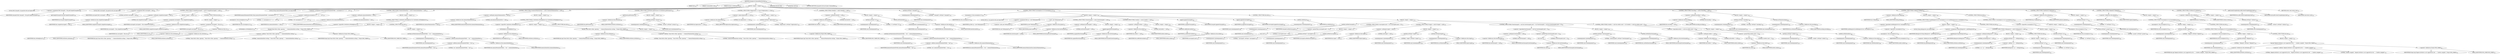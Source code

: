 digraph "setupJavacCommandlineSwitches" {  
"358" [label = <(METHOD,setupJavacCommandlineSwitches)<SUB>204</SUB>> ]
"12" [label = <(PARAM,this)<SUB>204</SUB>> ]
"359" [label = <(PARAM,Commandline cmd)<SUB>204</SUB>> ]
"360" [label = <(PARAM,boolean useDebugLevel)<SUB>205</SUB>> ]
"361" [label = <(BLOCK,&lt;empty&gt;,&lt;empty&gt;)<SUB>205</SUB>> ]
"362" [label = <(LOCAL,Path classpath: org.apache.tools.ant.types.Path)> ]
"363" [label = <(&lt;operator&gt;.assignment,Path classpath = this.getCompileClasspath())<SUB>206</SUB>> ]
"364" [label = <(IDENTIFIER,classpath,Path classpath = this.getCompileClasspath())<SUB>206</SUB>> ]
"365" [label = <(getCompileClasspath,this.getCompileClasspath())<SUB>206</SUB>> ]
"11" [label = <(IDENTIFIER,this,this.getCompileClasspath())<SUB>206</SUB>> ]
"366" [label = <(LOCAL,Path sourcepath: org.apache.tools.ant.types.Path)> ]
"367" [label = <(&lt;operator&gt;.assignment,Path sourcepath = null)<SUB>209</SUB>> ]
"368" [label = <(IDENTIFIER,sourcepath,Path sourcepath = null)<SUB>209</SUB>> ]
"369" [label = <(LITERAL,null,Path sourcepath = null)<SUB>209</SUB>> ]
"370" [label = <(CONTROL_STRUCTURE,if (compileSourcepath != null),if (compileSourcepath != null))<SUB>210</SUB>> ]
"371" [label = <(&lt;operator&gt;.notEquals,compileSourcepath != null)<SUB>210</SUB>> ]
"372" [label = <(&lt;operator&gt;.fieldAccess,this.compileSourcepath)<SUB>210</SUB>> ]
"373" [label = <(IDENTIFIER,this,compileSourcepath != null)<SUB>210</SUB>> ]
"374" [label = <(FIELD_IDENTIFIER,compileSourcepath,compileSourcepath)<SUB>210</SUB>> ]
"375" [label = <(LITERAL,null,compileSourcepath != null)<SUB>210</SUB>> ]
"376" [label = <(BLOCK,&lt;empty&gt;,&lt;empty&gt;)<SUB>210</SUB>> ]
"377" [label = <(&lt;operator&gt;.assignment,sourcepath = this.compileSourcepath)<SUB>211</SUB>> ]
"378" [label = <(IDENTIFIER,sourcepath,sourcepath = this.compileSourcepath)<SUB>211</SUB>> ]
"379" [label = <(&lt;operator&gt;.fieldAccess,this.compileSourcepath)<SUB>211</SUB>> ]
"380" [label = <(IDENTIFIER,this,sourcepath = this.compileSourcepath)<SUB>211</SUB>> ]
"381" [label = <(FIELD_IDENTIFIER,compileSourcepath,compileSourcepath)<SUB>211</SUB>> ]
"382" [label = <(CONTROL_STRUCTURE,else,else)<SUB>212</SUB>> ]
"383" [label = <(BLOCK,&lt;empty&gt;,&lt;empty&gt;)<SUB>212</SUB>> ]
"384" [label = <(&lt;operator&gt;.assignment,sourcepath = this.src)<SUB>213</SUB>> ]
"385" [label = <(IDENTIFIER,sourcepath,sourcepath = this.src)<SUB>213</SUB>> ]
"386" [label = <(&lt;operator&gt;.fieldAccess,this.src)<SUB>213</SUB>> ]
"387" [label = <(IDENTIFIER,this,sourcepath = this.src)<SUB>213</SUB>> ]
"388" [label = <(FIELD_IDENTIFIER,src,src)<SUB>213</SUB>> ]
"389" [label = <(LOCAL,String memoryParameterPrefix: java.lang.String)> ]
"390" [label = <(&lt;operator&gt;.assignment,String memoryParameterPrefix = assumeJava11() ? &quot;-J-&quot; : &quot;-J-X&quot;)<SUB>216</SUB>> ]
"391" [label = <(IDENTIFIER,memoryParameterPrefix,String memoryParameterPrefix = assumeJava11() ? &quot;-J-&quot; : &quot;-J-X&quot;)<SUB>216</SUB>> ]
"392" [label = <(&lt;operator&gt;.conditional,assumeJava11() ? &quot;-J-&quot; : &quot;-J-X&quot;)<SUB>216</SUB>> ]
"393" [label = <(assumeJava11,this.assumeJava11())<SUB>216</SUB>> ]
"13" [label = <(IDENTIFIER,this,this.assumeJava11())<SUB>216</SUB>> ]
"394" [label = <(LITERAL,&quot;-J-&quot;,assumeJava11() ? &quot;-J-&quot; : &quot;-J-X&quot;)<SUB>216</SUB>> ]
"395" [label = <(LITERAL,&quot;-J-X&quot;,assumeJava11() ? &quot;-J-&quot; : &quot;-J-X&quot;)<SUB>216</SUB>> ]
"396" [label = <(CONTROL_STRUCTURE,if (memoryInitialSize != null),if (memoryInitialSize != null))<SUB>217</SUB>> ]
"397" [label = <(&lt;operator&gt;.notEquals,memoryInitialSize != null)<SUB>217</SUB>> ]
"398" [label = <(&lt;operator&gt;.fieldAccess,this.memoryInitialSize)<SUB>217</SUB>> ]
"399" [label = <(IDENTIFIER,this,memoryInitialSize != null)<SUB>217</SUB>> ]
"400" [label = <(FIELD_IDENTIFIER,memoryInitialSize,memoryInitialSize)<SUB>217</SUB>> ]
"401" [label = <(LITERAL,null,memoryInitialSize != null)<SUB>217</SUB>> ]
"402" [label = <(BLOCK,&lt;empty&gt;,&lt;empty&gt;)<SUB>217</SUB>> ]
"403" [label = <(CONTROL_STRUCTURE,if (!attributes.isForkedJavac()),if (!attributes.isForkedJavac()))<SUB>218</SUB>> ]
"404" [label = <(&lt;operator&gt;.logicalNot,!attributes.isForkedJavac())<SUB>218</SUB>> ]
"405" [label = <(isForkedJavac,isForkedJavac())<SUB>218</SUB>> ]
"406" [label = <(&lt;operator&gt;.fieldAccess,this.attributes)<SUB>218</SUB>> ]
"407" [label = <(IDENTIFIER,this,isForkedJavac())<SUB>218</SUB>> ]
"408" [label = <(FIELD_IDENTIFIER,attributes,attributes)<SUB>218</SUB>> ]
"409" [label = <(BLOCK,&lt;empty&gt;,&lt;empty&gt;)<SUB>218</SUB>> ]
"410" [label = <(log,log(&quot;Since fork is false, ignoring &quot; + &quot;memoryInitialSize setting.&quot;, Project.MSG_WARN))<SUB>219</SUB>> ]
"411" [label = <(&lt;operator&gt;.fieldAccess,this.attributes)<SUB>219</SUB>> ]
"412" [label = <(IDENTIFIER,this,log(&quot;Since fork is false, ignoring &quot; + &quot;memoryInitialSize setting.&quot;, Project.MSG_WARN))<SUB>219</SUB>> ]
"413" [label = <(FIELD_IDENTIFIER,attributes,attributes)<SUB>219</SUB>> ]
"414" [label = <(&lt;operator&gt;.addition,&quot;Since fork is false, ignoring &quot; + &quot;memoryInitialSize setting.&quot;)<SUB>219</SUB>> ]
"415" [label = <(LITERAL,&quot;Since fork is false, ignoring &quot;,&quot;Since fork is false, ignoring &quot; + &quot;memoryInitialSize setting.&quot;)<SUB>219</SUB>> ]
"416" [label = <(LITERAL,&quot;memoryInitialSize setting.&quot;,&quot;Since fork is false, ignoring &quot; + &quot;memoryInitialSize setting.&quot;)<SUB>220</SUB>> ]
"417" [label = <(&lt;operator&gt;.fieldAccess,Project.MSG_WARN)<SUB>221</SUB>> ]
"418" [label = <(IDENTIFIER,Project,log(&quot;Since fork is false, ignoring &quot; + &quot;memoryInitialSize setting.&quot;, Project.MSG_WARN))<SUB>221</SUB>> ]
"419" [label = <(FIELD_IDENTIFIER,MSG_WARN,MSG_WARN)<SUB>221</SUB>> ]
"420" [label = <(CONTROL_STRUCTURE,else,else)<SUB>222</SUB>> ]
"421" [label = <(BLOCK,&lt;empty&gt;,&lt;empty&gt;)<SUB>222</SUB>> ]
"422" [label = <(setValue,setValue(memoryParameterPrefix + &quot;ms&quot; + memoryInitialSize))<SUB>223</SUB>> ]
"423" [label = <(createArgument,createArgument())<SUB>223</SUB>> ]
"424" [label = <(IDENTIFIER,cmd,createArgument())<SUB>223</SUB>> ]
"425" [label = <(&lt;operator&gt;.addition,memoryParameterPrefix + &quot;ms&quot; + memoryInitialSize)<SUB>223</SUB>> ]
"426" [label = <(&lt;operator&gt;.addition,memoryParameterPrefix + &quot;ms&quot;)<SUB>223</SUB>> ]
"427" [label = <(IDENTIFIER,memoryParameterPrefix,memoryParameterPrefix + &quot;ms&quot;)<SUB>223</SUB>> ]
"428" [label = <(LITERAL,&quot;ms&quot;,memoryParameterPrefix + &quot;ms&quot;)<SUB>224</SUB>> ]
"429" [label = <(&lt;operator&gt;.fieldAccess,this.memoryInitialSize)<SUB>224</SUB>> ]
"430" [label = <(IDENTIFIER,this,memoryParameterPrefix + &quot;ms&quot; + memoryInitialSize)<SUB>224</SUB>> ]
"431" [label = <(FIELD_IDENTIFIER,memoryInitialSize,memoryInitialSize)<SUB>224</SUB>> ]
"432" [label = <(CONTROL_STRUCTURE,if (memoryMaximumSize != null),if (memoryMaximumSize != null))<SUB>228</SUB>> ]
"433" [label = <(&lt;operator&gt;.notEquals,memoryMaximumSize != null)<SUB>228</SUB>> ]
"434" [label = <(&lt;operator&gt;.fieldAccess,this.memoryMaximumSize)<SUB>228</SUB>> ]
"435" [label = <(IDENTIFIER,this,memoryMaximumSize != null)<SUB>228</SUB>> ]
"436" [label = <(FIELD_IDENTIFIER,memoryMaximumSize,memoryMaximumSize)<SUB>228</SUB>> ]
"437" [label = <(LITERAL,null,memoryMaximumSize != null)<SUB>228</SUB>> ]
"438" [label = <(BLOCK,&lt;empty&gt;,&lt;empty&gt;)<SUB>228</SUB>> ]
"439" [label = <(CONTROL_STRUCTURE,if (!attributes.isForkedJavac()),if (!attributes.isForkedJavac()))<SUB>229</SUB>> ]
"440" [label = <(&lt;operator&gt;.logicalNot,!attributes.isForkedJavac())<SUB>229</SUB>> ]
"441" [label = <(isForkedJavac,isForkedJavac())<SUB>229</SUB>> ]
"442" [label = <(&lt;operator&gt;.fieldAccess,this.attributes)<SUB>229</SUB>> ]
"443" [label = <(IDENTIFIER,this,isForkedJavac())<SUB>229</SUB>> ]
"444" [label = <(FIELD_IDENTIFIER,attributes,attributes)<SUB>229</SUB>> ]
"445" [label = <(BLOCK,&lt;empty&gt;,&lt;empty&gt;)<SUB>229</SUB>> ]
"446" [label = <(log,log(&quot;Since fork is false, ignoring &quot; + &quot;memoryMaximumSize setting.&quot;, Project.MSG_WARN))<SUB>230</SUB>> ]
"447" [label = <(&lt;operator&gt;.fieldAccess,this.attributes)<SUB>230</SUB>> ]
"448" [label = <(IDENTIFIER,this,log(&quot;Since fork is false, ignoring &quot; + &quot;memoryMaximumSize setting.&quot;, Project.MSG_WARN))<SUB>230</SUB>> ]
"449" [label = <(FIELD_IDENTIFIER,attributes,attributes)<SUB>230</SUB>> ]
"450" [label = <(&lt;operator&gt;.addition,&quot;Since fork is false, ignoring &quot; + &quot;memoryMaximumSize setting.&quot;)<SUB>230</SUB>> ]
"451" [label = <(LITERAL,&quot;Since fork is false, ignoring &quot;,&quot;Since fork is false, ignoring &quot; + &quot;memoryMaximumSize setting.&quot;)<SUB>230</SUB>> ]
"452" [label = <(LITERAL,&quot;memoryMaximumSize setting.&quot;,&quot;Since fork is false, ignoring &quot; + &quot;memoryMaximumSize setting.&quot;)<SUB>231</SUB>> ]
"453" [label = <(&lt;operator&gt;.fieldAccess,Project.MSG_WARN)<SUB>232</SUB>> ]
"454" [label = <(IDENTIFIER,Project,log(&quot;Since fork is false, ignoring &quot; + &quot;memoryMaximumSize setting.&quot;, Project.MSG_WARN))<SUB>232</SUB>> ]
"455" [label = <(FIELD_IDENTIFIER,MSG_WARN,MSG_WARN)<SUB>232</SUB>> ]
"456" [label = <(CONTROL_STRUCTURE,else,else)<SUB>233</SUB>> ]
"457" [label = <(BLOCK,&lt;empty&gt;,&lt;empty&gt;)<SUB>233</SUB>> ]
"458" [label = <(setValue,setValue(memoryParameterPrefix + &quot;mx&quot; + memoryMaximumSize))<SUB>234</SUB>> ]
"459" [label = <(createArgument,createArgument())<SUB>234</SUB>> ]
"460" [label = <(IDENTIFIER,cmd,createArgument())<SUB>234</SUB>> ]
"461" [label = <(&lt;operator&gt;.addition,memoryParameterPrefix + &quot;mx&quot; + memoryMaximumSize)<SUB>234</SUB>> ]
"462" [label = <(&lt;operator&gt;.addition,memoryParameterPrefix + &quot;mx&quot;)<SUB>234</SUB>> ]
"463" [label = <(IDENTIFIER,memoryParameterPrefix,memoryParameterPrefix + &quot;mx&quot;)<SUB>234</SUB>> ]
"464" [label = <(LITERAL,&quot;mx&quot;,memoryParameterPrefix + &quot;mx&quot;)<SUB>235</SUB>> ]
"465" [label = <(&lt;operator&gt;.fieldAccess,this.memoryMaximumSize)<SUB>235</SUB>> ]
"466" [label = <(IDENTIFIER,this,memoryParameterPrefix + &quot;mx&quot; + memoryMaximumSize)<SUB>235</SUB>> ]
"467" [label = <(FIELD_IDENTIFIER,memoryMaximumSize,memoryMaximumSize)<SUB>235</SUB>> ]
"468" [label = <(CONTROL_STRUCTURE,if (attributes.getNowarn()),if (attributes.getNowarn()))<SUB>239</SUB>> ]
"469" [label = <(getNowarn,getNowarn())<SUB>239</SUB>> ]
"470" [label = <(&lt;operator&gt;.fieldAccess,this.attributes)<SUB>239</SUB>> ]
"471" [label = <(IDENTIFIER,this,getNowarn())<SUB>239</SUB>> ]
"472" [label = <(FIELD_IDENTIFIER,attributes,attributes)<SUB>239</SUB>> ]
"473" [label = <(BLOCK,&lt;empty&gt;,&lt;empty&gt;)<SUB>239</SUB>> ]
"474" [label = <(setValue,setValue(&quot;-nowarn&quot;))<SUB>240</SUB>> ]
"475" [label = <(createArgument,createArgument())<SUB>240</SUB>> ]
"476" [label = <(IDENTIFIER,cmd,createArgument())<SUB>240</SUB>> ]
"477" [label = <(LITERAL,&quot;-nowarn&quot;,setValue(&quot;-nowarn&quot;))<SUB>240</SUB>> ]
"478" [label = <(CONTROL_STRUCTURE,if (deprecation == true),if (deprecation == true))<SUB>243</SUB>> ]
"479" [label = <(&lt;operator&gt;.equals,deprecation == true)<SUB>243</SUB>> ]
"480" [label = <(&lt;operator&gt;.fieldAccess,this.deprecation)<SUB>243</SUB>> ]
"481" [label = <(IDENTIFIER,this,deprecation == true)<SUB>243</SUB>> ]
"482" [label = <(FIELD_IDENTIFIER,deprecation,deprecation)<SUB>243</SUB>> ]
"483" [label = <(LITERAL,true,deprecation == true)<SUB>243</SUB>> ]
"484" [label = <(BLOCK,&lt;empty&gt;,&lt;empty&gt;)<SUB>243</SUB>> ]
"485" [label = <(setValue,setValue(&quot;-deprecation&quot;))<SUB>244</SUB>> ]
"486" [label = <(createArgument,createArgument())<SUB>244</SUB>> ]
"487" [label = <(IDENTIFIER,cmd,createArgument())<SUB>244</SUB>> ]
"488" [label = <(LITERAL,&quot;-deprecation&quot;,setValue(&quot;-deprecation&quot;))<SUB>244</SUB>> ]
"489" [label = <(CONTROL_STRUCTURE,if (destDir != null),if (destDir != null))<SUB>247</SUB>> ]
"490" [label = <(&lt;operator&gt;.notEquals,destDir != null)<SUB>247</SUB>> ]
"491" [label = <(&lt;operator&gt;.fieldAccess,this.destDir)<SUB>247</SUB>> ]
"492" [label = <(IDENTIFIER,this,destDir != null)<SUB>247</SUB>> ]
"493" [label = <(FIELD_IDENTIFIER,destDir,destDir)<SUB>247</SUB>> ]
"494" [label = <(LITERAL,null,destDir != null)<SUB>247</SUB>> ]
"495" [label = <(BLOCK,&lt;empty&gt;,&lt;empty&gt;)<SUB>247</SUB>> ]
"496" [label = <(setValue,setValue(&quot;-d&quot;))<SUB>248</SUB>> ]
"497" [label = <(createArgument,createArgument())<SUB>248</SUB>> ]
"498" [label = <(IDENTIFIER,cmd,createArgument())<SUB>248</SUB>> ]
"499" [label = <(LITERAL,&quot;-d&quot;,setValue(&quot;-d&quot;))<SUB>248</SUB>> ]
"500" [label = <(setFile,setFile(destDir))<SUB>249</SUB>> ]
"501" [label = <(createArgument,createArgument())<SUB>249</SUB>> ]
"502" [label = <(IDENTIFIER,cmd,createArgument())<SUB>249</SUB>> ]
"503" [label = <(&lt;operator&gt;.fieldAccess,this.destDir)<SUB>249</SUB>> ]
"504" [label = <(IDENTIFIER,this,setFile(destDir))<SUB>249</SUB>> ]
"505" [label = <(FIELD_IDENTIFIER,destDir,destDir)<SUB>249</SUB>> ]
"506" [label = <(setValue,setValue(&quot;-classpath&quot;))<SUB>252</SUB>> ]
"507" [label = <(createArgument,createArgument())<SUB>252</SUB>> ]
"508" [label = <(IDENTIFIER,cmd,createArgument())<SUB>252</SUB>> ]
"509" [label = <(LITERAL,&quot;-classpath&quot;,setValue(&quot;-classpath&quot;))<SUB>252</SUB>> ]
"510" [label = <(CONTROL_STRUCTURE,if (assumeJava11()),if (assumeJava11()))<SUB>256</SUB>> ]
"511" [label = <(assumeJava11,this.assumeJava11())<SUB>256</SUB>> ]
"14" [label = <(IDENTIFIER,this,this.assumeJava11())<SUB>256</SUB>> ]
"512" [label = <(BLOCK,&lt;empty&gt;,&lt;empty&gt;)<SUB>256</SUB>> ]
"16" [label = <(LOCAL,Path cp: org.apache.tools.ant.types.Path)> ]
"513" [label = <(&lt;operator&gt;.assignment,Path cp = new Path(project))<SUB>257</SUB>> ]
"514" [label = <(IDENTIFIER,cp,Path cp = new Path(project))<SUB>257</SUB>> ]
"515" [label = <(&lt;operator&gt;.alloc,new Path(project))<SUB>257</SUB>> ]
"516" [label = <(&lt;init&gt;,new Path(project))<SUB>257</SUB>> ]
"15" [label = <(IDENTIFIER,cp,new Path(project))<SUB>257</SUB>> ]
"517" [label = <(&lt;operator&gt;.fieldAccess,this.project)<SUB>257</SUB>> ]
"518" [label = <(IDENTIFIER,this,new Path(project))<SUB>257</SUB>> ]
"519" [label = <(FIELD_IDENTIFIER,project,project)<SUB>257</SUB>> ]
"520" [label = <(CONTROL_STRUCTURE,if (bootclasspath != null),if (bootclasspath != null))<SUB>261</SUB>> ]
"521" [label = <(&lt;operator&gt;.notEquals,bootclasspath != null)<SUB>261</SUB>> ]
"522" [label = <(&lt;operator&gt;.fieldAccess,this.bootclasspath)<SUB>261</SUB>> ]
"523" [label = <(IDENTIFIER,this,bootclasspath != null)<SUB>261</SUB>> ]
"524" [label = <(FIELD_IDENTIFIER,bootclasspath,bootclasspath)<SUB>261</SUB>> ]
"525" [label = <(LITERAL,null,bootclasspath != null)<SUB>261</SUB>> ]
"526" [label = <(BLOCK,&lt;empty&gt;,&lt;empty&gt;)<SUB>261</SUB>> ]
"527" [label = <(append,append(bootclasspath))<SUB>262</SUB>> ]
"528" [label = <(IDENTIFIER,cp,append(bootclasspath))<SUB>262</SUB>> ]
"529" [label = <(&lt;operator&gt;.fieldAccess,this.bootclasspath)<SUB>262</SUB>> ]
"530" [label = <(IDENTIFIER,this,append(bootclasspath))<SUB>262</SUB>> ]
"531" [label = <(FIELD_IDENTIFIER,bootclasspath,bootclasspath)<SUB>262</SUB>> ]
"532" [label = <(CONTROL_STRUCTURE,if (extdirs != null),if (extdirs != null))<SUB>264</SUB>> ]
"533" [label = <(&lt;operator&gt;.notEquals,extdirs != null)<SUB>264</SUB>> ]
"534" [label = <(&lt;operator&gt;.fieldAccess,this.extdirs)<SUB>264</SUB>> ]
"535" [label = <(IDENTIFIER,this,extdirs != null)<SUB>264</SUB>> ]
"536" [label = <(FIELD_IDENTIFIER,extdirs,extdirs)<SUB>264</SUB>> ]
"537" [label = <(LITERAL,null,extdirs != null)<SUB>264</SUB>> ]
"538" [label = <(BLOCK,&lt;empty&gt;,&lt;empty&gt;)<SUB>264</SUB>> ]
"539" [label = <(addExtdirs,addExtdirs(extdirs))<SUB>265</SUB>> ]
"540" [label = <(IDENTIFIER,cp,addExtdirs(extdirs))<SUB>265</SUB>> ]
"541" [label = <(&lt;operator&gt;.fieldAccess,this.extdirs)<SUB>265</SUB>> ]
"542" [label = <(IDENTIFIER,this,addExtdirs(extdirs))<SUB>265</SUB>> ]
"543" [label = <(FIELD_IDENTIFIER,extdirs,extdirs)<SUB>265</SUB>> ]
"544" [label = <(append,append(classpath))<SUB>267</SUB>> ]
"545" [label = <(IDENTIFIER,cp,append(classpath))<SUB>267</SUB>> ]
"546" [label = <(IDENTIFIER,classpath,append(classpath))<SUB>267</SUB>> ]
"547" [label = <(append,append(sourcepath))<SUB>268</SUB>> ]
"548" [label = <(IDENTIFIER,cp,append(sourcepath))<SUB>268</SUB>> ]
"549" [label = <(IDENTIFIER,sourcepath,append(sourcepath))<SUB>268</SUB>> ]
"550" [label = <(setPath,setPath(cp))<SUB>269</SUB>> ]
"551" [label = <(createArgument,createArgument())<SUB>269</SUB>> ]
"552" [label = <(IDENTIFIER,cmd,createArgument())<SUB>269</SUB>> ]
"553" [label = <(IDENTIFIER,cp,setPath(cp))<SUB>269</SUB>> ]
"554" [label = <(CONTROL_STRUCTURE,else,else)<SUB>270</SUB>> ]
"555" [label = <(BLOCK,&lt;empty&gt;,&lt;empty&gt;)<SUB>270</SUB>> ]
"556" [label = <(setPath,setPath(classpath))<SUB>271</SUB>> ]
"557" [label = <(createArgument,createArgument())<SUB>271</SUB>> ]
"558" [label = <(IDENTIFIER,cmd,createArgument())<SUB>271</SUB>> ]
"559" [label = <(IDENTIFIER,classpath,setPath(classpath))<SUB>271</SUB>> ]
"560" [label = <(CONTROL_STRUCTURE,if (sourcepath.size() &gt; 0),if (sourcepath.size() &gt; 0))<SUB>274</SUB>> ]
"561" [label = <(&lt;operator&gt;.greaterThan,sourcepath.size() &gt; 0)<SUB>274</SUB>> ]
"562" [label = <(size,size())<SUB>274</SUB>> ]
"563" [label = <(IDENTIFIER,sourcepath,size())<SUB>274</SUB>> ]
"564" [label = <(LITERAL,0,sourcepath.size() &gt; 0)<SUB>274</SUB>> ]
"565" [label = <(BLOCK,&lt;empty&gt;,&lt;empty&gt;)<SUB>274</SUB>> ]
"566" [label = <(setValue,setValue(&quot;-sourcepath&quot;))<SUB>275</SUB>> ]
"567" [label = <(createArgument,createArgument())<SUB>275</SUB>> ]
"568" [label = <(IDENTIFIER,cmd,createArgument())<SUB>275</SUB>> ]
"569" [label = <(LITERAL,&quot;-sourcepath&quot;,setValue(&quot;-sourcepath&quot;))<SUB>275</SUB>> ]
"570" [label = <(setPath,setPath(sourcepath))<SUB>276</SUB>> ]
"571" [label = <(createArgument,createArgument())<SUB>276</SUB>> ]
"572" [label = <(IDENTIFIER,cmd,createArgument())<SUB>276</SUB>> ]
"573" [label = <(IDENTIFIER,sourcepath,setPath(sourcepath))<SUB>276</SUB>> ]
"574" [label = <(CONTROL_STRUCTURE,if (target != null),if (target != null))<SUB>278</SUB>> ]
"575" [label = <(&lt;operator&gt;.notEquals,target != null)<SUB>278</SUB>> ]
"576" [label = <(&lt;operator&gt;.fieldAccess,this.target)<SUB>278</SUB>> ]
"577" [label = <(IDENTIFIER,this,target != null)<SUB>278</SUB>> ]
"578" [label = <(FIELD_IDENTIFIER,target,target)<SUB>278</SUB>> ]
"579" [label = <(LITERAL,null,target != null)<SUB>278</SUB>> ]
"580" [label = <(BLOCK,&lt;empty&gt;,&lt;empty&gt;)<SUB>278</SUB>> ]
"581" [label = <(setValue,setValue(&quot;-target&quot;))<SUB>279</SUB>> ]
"582" [label = <(createArgument,createArgument())<SUB>279</SUB>> ]
"583" [label = <(IDENTIFIER,cmd,createArgument())<SUB>279</SUB>> ]
"584" [label = <(LITERAL,&quot;-target&quot;,setValue(&quot;-target&quot;))<SUB>279</SUB>> ]
"585" [label = <(setValue,setValue(target))<SUB>280</SUB>> ]
"586" [label = <(createArgument,createArgument())<SUB>280</SUB>> ]
"587" [label = <(IDENTIFIER,cmd,createArgument())<SUB>280</SUB>> ]
"588" [label = <(&lt;operator&gt;.fieldAccess,this.target)<SUB>280</SUB>> ]
"589" [label = <(IDENTIFIER,this,setValue(target))<SUB>280</SUB>> ]
"590" [label = <(FIELD_IDENTIFIER,target,target)<SUB>280</SUB>> ]
"591" [label = <(CONTROL_STRUCTURE,if (bootclasspath != null &amp;&amp; bootclasspath.size() &gt; 0),if (bootclasspath != null &amp;&amp; bootclasspath.size() &gt; 0))<SUB>282</SUB>> ]
"592" [label = <(&lt;operator&gt;.logicalAnd,bootclasspath != null &amp;&amp; bootclasspath.size() &gt; 0)<SUB>282</SUB>> ]
"593" [label = <(&lt;operator&gt;.notEquals,bootclasspath != null)<SUB>282</SUB>> ]
"594" [label = <(&lt;operator&gt;.fieldAccess,this.bootclasspath)<SUB>282</SUB>> ]
"595" [label = <(IDENTIFIER,this,bootclasspath != null)<SUB>282</SUB>> ]
"596" [label = <(FIELD_IDENTIFIER,bootclasspath,bootclasspath)<SUB>282</SUB>> ]
"597" [label = <(LITERAL,null,bootclasspath != null)<SUB>282</SUB>> ]
"598" [label = <(&lt;operator&gt;.greaterThan,bootclasspath.size() &gt; 0)<SUB>282</SUB>> ]
"599" [label = <(size,size())<SUB>282</SUB>> ]
"600" [label = <(&lt;operator&gt;.fieldAccess,this.bootclasspath)<SUB>282</SUB>> ]
"601" [label = <(IDENTIFIER,this,size())<SUB>282</SUB>> ]
"602" [label = <(FIELD_IDENTIFIER,bootclasspath,bootclasspath)<SUB>282</SUB>> ]
"603" [label = <(LITERAL,0,bootclasspath.size() &gt; 0)<SUB>282</SUB>> ]
"604" [label = <(BLOCK,&lt;empty&gt;,&lt;empty&gt;)<SUB>282</SUB>> ]
"605" [label = <(setValue,setValue(&quot;-bootclasspath&quot;))<SUB>283</SUB>> ]
"606" [label = <(createArgument,createArgument())<SUB>283</SUB>> ]
"607" [label = <(IDENTIFIER,cmd,createArgument())<SUB>283</SUB>> ]
"608" [label = <(LITERAL,&quot;-bootclasspath&quot;,setValue(&quot;-bootclasspath&quot;))<SUB>283</SUB>> ]
"609" [label = <(setPath,setPath(bootclasspath))<SUB>284</SUB>> ]
"610" [label = <(createArgument,createArgument())<SUB>284</SUB>> ]
"611" [label = <(IDENTIFIER,cmd,createArgument())<SUB>284</SUB>> ]
"612" [label = <(&lt;operator&gt;.fieldAccess,this.bootclasspath)<SUB>284</SUB>> ]
"613" [label = <(IDENTIFIER,this,setPath(bootclasspath))<SUB>284</SUB>> ]
"614" [label = <(FIELD_IDENTIFIER,bootclasspath,bootclasspath)<SUB>284</SUB>> ]
"615" [label = <(CONTROL_STRUCTURE,if (extdirs != null &amp;&amp; extdirs.size() &gt; 0),if (extdirs != null &amp;&amp; extdirs.size() &gt; 0))<SUB>286</SUB>> ]
"616" [label = <(&lt;operator&gt;.logicalAnd,extdirs != null &amp;&amp; extdirs.size() &gt; 0)<SUB>286</SUB>> ]
"617" [label = <(&lt;operator&gt;.notEquals,extdirs != null)<SUB>286</SUB>> ]
"618" [label = <(&lt;operator&gt;.fieldAccess,this.extdirs)<SUB>286</SUB>> ]
"619" [label = <(IDENTIFIER,this,extdirs != null)<SUB>286</SUB>> ]
"620" [label = <(FIELD_IDENTIFIER,extdirs,extdirs)<SUB>286</SUB>> ]
"621" [label = <(LITERAL,null,extdirs != null)<SUB>286</SUB>> ]
"622" [label = <(&lt;operator&gt;.greaterThan,extdirs.size() &gt; 0)<SUB>286</SUB>> ]
"623" [label = <(size,size())<SUB>286</SUB>> ]
"624" [label = <(&lt;operator&gt;.fieldAccess,this.extdirs)<SUB>286</SUB>> ]
"625" [label = <(IDENTIFIER,this,size())<SUB>286</SUB>> ]
"626" [label = <(FIELD_IDENTIFIER,extdirs,extdirs)<SUB>286</SUB>> ]
"627" [label = <(LITERAL,0,extdirs.size() &gt; 0)<SUB>286</SUB>> ]
"628" [label = <(BLOCK,&lt;empty&gt;,&lt;empty&gt;)<SUB>286</SUB>> ]
"629" [label = <(setValue,setValue(&quot;-extdirs&quot;))<SUB>287</SUB>> ]
"630" [label = <(createArgument,createArgument())<SUB>287</SUB>> ]
"631" [label = <(IDENTIFIER,cmd,createArgument())<SUB>287</SUB>> ]
"632" [label = <(LITERAL,&quot;-extdirs&quot;,setValue(&quot;-extdirs&quot;))<SUB>287</SUB>> ]
"633" [label = <(setPath,setPath(extdirs))<SUB>288</SUB>> ]
"634" [label = <(createArgument,createArgument())<SUB>288</SUB>> ]
"635" [label = <(IDENTIFIER,cmd,createArgument())<SUB>288</SUB>> ]
"636" [label = <(&lt;operator&gt;.fieldAccess,this.extdirs)<SUB>288</SUB>> ]
"637" [label = <(IDENTIFIER,this,setPath(extdirs))<SUB>288</SUB>> ]
"638" [label = <(FIELD_IDENTIFIER,extdirs,extdirs)<SUB>288</SUB>> ]
"639" [label = <(CONTROL_STRUCTURE,if (encoding != null),if (encoding != null))<SUB>292</SUB>> ]
"640" [label = <(&lt;operator&gt;.notEquals,encoding != null)<SUB>292</SUB>> ]
"641" [label = <(&lt;operator&gt;.fieldAccess,this.encoding)<SUB>292</SUB>> ]
"642" [label = <(IDENTIFIER,this,encoding != null)<SUB>292</SUB>> ]
"643" [label = <(FIELD_IDENTIFIER,encoding,encoding)<SUB>292</SUB>> ]
"644" [label = <(LITERAL,null,encoding != null)<SUB>292</SUB>> ]
"645" [label = <(BLOCK,&lt;empty&gt;,&lt;empty&gt;)<SUB>292</SUB>> ]
"646" [label = <(setValue,setValue(&quot;-encoding&quot;))<SUB>293</SUB>> ]
"647" [label = <(createArgument,createArgument())<SUB>293</SUB>> ]
"648" [label = <(IDENTIFIER,cmd,createArgument())<SUB>293</SUB>> ]
"649" [label = <(LITERAL,&quot;-encoding&quot;,setValue(&quot;-encoding&quot;))<SUB>293</SUB>> ]
"650" [label = <(setValue,setValue(encoding))<SUB>294</SUB>> ]
"651" [label = <(createArgument,createArgument())<SUB>294</SUB>> ]
"652" [label = <(IDENTIFIER,cmd,createArgument())<SUB>294</SUB>> ]
"653" [label = <(&lt;operator&gt;.fieldAccess,this.encoding)<SUB>294</SUB>> ]
"654" [label = <(IDENTIFIER,this,setValue(encoding))<SUB>294</SUB>> ]
"655" [label = <(FIELD_IDENTIFIER,encoding,encoding)<SUB>294</SUB>> ]
"656" [label = <(CONTROL_STRUCTURE,if (debug),if (debug))<SUB>296</SUB>> ]
"657" [label = <(&lt;operator&gt;.fieldAccess,this.debug)<SUB>296</SUB>> ]
"658" [label = <(IDENTIFIER,this,if (debug))<SUB>296</SUB>> ]
"659" [label = <(FIELD_IDENTIFIER,debug,debug)<SUB>296</SUB>> ]
"660" [label = <(BLOCK,&lt;empty&gt;,&lt;empty&gt;)<SUB>296</SUB>> ]
"661" [label = <(CONTROL_STRUCTURE,if (useDebugLevel &amp;&amp; !assumeJava11()),if (useDebugLevel &amp;&amp; !assumeJava11()))<SUB>297</SUB>> ]
"662" [label = <(&lt;operator&gt;.logicalAnd,useDebugLevel &amp;&amp; !assumeJava11())<SUB>297</SUB>> ]
"663" [label = <(IDENTIFIER,useDebugLevel,useDebugLevel &amp;&amp; !assumeJava11())<SUB>297</SUB>> ]
"664" [label = <(&lt;operator&gt;.logicalNot,!assumeJava11())<SUB>297</SUB>> ]
"665" [label = <(assumeJava11,this.assumeJava11())<SUB>297</SUB>> ]
"17" [label = <(IDENTIFIER,this,this.assumeJava11())<SUB>297</SUB>> ]
"666" [label = <(BLOCK,&lt;empty&gt;,&lt;empty&gt;)<SUB>297</SUB>> ]
"667" [label = <(LOCAL,String debugLevel: java.lang.String)> ]
"668" [label = <(&lt;operator&gt;.assignment,String debugLevel = getDebugLevel())<SUB>298</SUB>> ]
"669" [label = <(IDENTIFIER,debugLevel,String debugLevel = getDebugLevel())<SUB>298</SUB>> ]
"670" [label = <(getDebugLevel,getDebugLevel())<SUB>298</SUB>> ]
"671" [label = <(&lt;operator&gt;.fieldAccess,this.attributes)<SUB>298</SUB>> ]
"672" [label = <(IDENTIFIER,this,getDebugLevel())<SUB>298</SUB>> ]
"673" [label = <(FIELD_IDENTIFIER,attributes,attributes)<SUB>298</SUB>> ]
"674" [label = <(CONTROL_STRUCTURE,if (debugLevel != null),if (debugLevel != null))<SUB>299</SUB>> ]
"675" [label = <(&lt;operator&gt;.notEquals,debugLevel != null)<SUB>299</SUB>> ]
"676" [label = <(IDENTIFIER,debugLevel,debugLevel != null)<SUB>299</SUB>> ]
"677" [label = <(LITERAL,null,debugLevel != null)<SUB>299</SUB>> ]
"678" [label = <(BLOCK,&lt;empty&gt;,&lt;empty&gt;)<SUB>299</SUB>> ]
"679" [label = <(setValue,setValue(&quot;-g:&quot; + debugLevel))<SUB>300</SUB>> ]
"680" [label = <(createArgument,createArgument())<SUB>300</SUB>> ]
"681" [label = <(IDENTIFIER,cmd,createArgument())<SUB>300</SUB>> ]
"682" [label = <(&lt;operator&gt;.addition,&quot;-g:&quot; + debugLevel)<SUB>300</SUB>> ]
"683" [label = <(LITERAL,&quot;-g:&quot;,&quot;-g:&quot; + debugLevel)<SUB>300</SUB>> ]
"684" [label = <(IDENTIFIER,debugLevel,&quot;-g:&quot; + debugLevel)<SUB>300</SUB>> ]
"685" [label = <(CONTROL_STRUCTURE,else,else)<SUB>301</SUB>> ]
"686" [label = <(BLOCK,&lt;empty&gt;,&lt;empty&gt;)<SUB>301</SUB>> ]
"687" [label = <(setValue,setValue(&quot;-g&quot;))<SUB>302</SUB>> ]
"688" [label = <(createArgument,createArgument())<SUB>302</SUB>> ]
"689" [label = <(IDENTIFIER,cmd,createArgument())<SUB>302</SUB>> ]
"690" [label = <(LITERAL,&quot;-g&quot;,setValue(&quot;-g&quot;))<SUB>302</SUB>> ]
"691" [label = <(CONTROL_STRUCTURE,else,else)<SUB>304</SUB>> ]
"692" [label = <(BLOCK,&lt;empty&gt;,&lt;empty&gt;)<SUB>304</SUB>> ]
"693" [label = <(setValue,setValue(&quot;-g&quot;))<SUB>305</SUB>> ]
"694" [label = <(createArgument,createArgument())<SUB>305</SUB>> ]
"695" [label = <(IDENTIFIER,cmd,createArgument())<SUB>305</SUB>> ]
"696" [label = <(LITERAL,&quot;-g&quot;,setValue(&quot;-g&quot;))<SUB>305</SUB>> ]
"697" [label = <(CONTROL_STRUCTURE,else,else)<SUB>307</SUB>> ]
"698" [label = <(CONTROL_STRUCTURE,if (!assumeJava11()),if (!assumeJava11()))<SUB>307</SUB>> ]
"699" [label = <(&lt;operator&gt;.logicalNot,!assumeJava11())<SUB>307</SUB>> ]
"700" [label = <(assumeJava11,this.assumeJava11())<SUB>307</SUB>> ]
"18" [label = <(IDENTIFIER,this,this.assumeJava11())<SUB>307</SUB>> ]
"701" [label = <(BLOCK,&lt;empty&gt;,&lt;empty&gt;)<SUB>307</SUB>> ]
"702" [label = <(setValue,setValue(&quot;-g:none&quot;))<SUB>308</SUB>> ]
"703" [label = <(createArgument,createArgument())<SUB>308</SUB>> ]
"704" [label = <(IDENTIFIER,cmd,createArgument())<SUB>308</SUB>> ]
"705" [label = <(LITERAL,&quot;-g:none&quot;,setValue(&quot;-g:none&quot;))<SUB>308</SUB>> ]
"706" [label = <(CONTROL_STRUCTURE,if (optimize),if (optimize))<SUB>310</SUB>> ]
"707" [label = <(&lt;operator&gt;.fieldAccess,this.optimize)<SUB>310</SUB>> ]
"708" [label = <(IDENTIFIER,this,if (optimize))<SUB>310</SUB>> ]
"709" [label = <(FIELD_IDENTIFIER,optimize,optimize)<SUB>310</SUB>> ]
"710" [label = <(BLOCK,&lt;empty&gt;,&lt;empty&gt;)<SUB>310</SUB>> ]
"711" [label = <(setValue,setValue(&quot;-O&quot;))<SUB>311</SUB>> ]
"712" [label = <(createArgument,createArgument())<SUB>311</SUB>> ]
"713" [label = <(IDENTIFIER,cmd,createArgument())<SUB>311</SUB>> ]
"714" [label = <(LITERAL,&quot;-O&quot;,setValue(&quot;-O&quot;))<SUB>311</SUB>> ]
"715" [label = <(CONTROL_STRUCTURE,if (depend),if (depend))<SUB>314</SUB>> ]
"716" [label = <(&lt;operator&gt;.fieldAccess,this.depend)<SUB>314</SUB>> ]
"717" [label = <(IDENTIFIER,this,if (depend))<SUB>314</SUB>> ]
"718" [label = <(FIELD_IDENTIFIER,depend,depend)<SUB>314</SUB>> ]
"719" [label = <(BLOCK,&lt;empty&gt;,&lt;empty&gt;)<SUB>314</SUB>> ]
"720" [label = <(CONTROL_STRUCTURE,if (assumeJava11()),if (assumeJava11()))<SUB>315</SUB>> ]
"721" [label = <(assumeJava11,this.assumeJava11())<SUB>315</SUB>> ]
"19" [label = <(IDENTIFIER,this,this.assumeJava11())<SUB>315</SUB>> ]
"722" [label = <(BLOCK,&lt;empty&gt;,&lt;empty&gt;)<SUB>315</SUB>> ]
"723" [label = <(setValue,setValue(&quot;-depend&quot;))<SUB>316</SUB>> ]
"724" [label = <(createArgument,createArgument())<SUB>316</SUB>> ]
"725" [label = <(IDENTIFIER,cmd,createArgument())<SUB>316</SUB>> ]
"726" [label = <(LITERAL,&quot;-depend&quot;,setValue(&quot;-depend&quot;))<SUB>316</SUB>> ]
"727" [label = <(CONTROL_STRUCTURE,else,else)<SUB>317</SUB>> ]
"728" [label = <(CONTROL_STRUCTURE,if (assumeJava12()),if (assumeJava12()))<SUB>317</SUB>> ]
"729" [label = <(assumeJava12,this.assumeJava12())<SUB>317</SUB>> ]
"20" [label = <(IDENTIFIER,this,this.assumeJava12())<SUB>317</SUB>> ]
"730" [label = <(BLOCK,&lt;empty&gt;,&lt;empty&gt;)<SUB>317</SUB>> ]
"731" [label = <(setValue,setValue(&quot;-Xdepend&quot;))<SUB>318</SUB>> ]
"732" [label = <(createArgument,createArgument())<SUB>318</SUB>> ]
"733" [label = <(IDENTIFIER,cmd,createArgument())<SUB>318</SUB>> ]
"734" [label = <(LITERAL,&quot;-Xdepend&quot;,setValue(&quot;-Xdepend&quot;))<SUB>318</SUB>> ]
"735" [label = <(CONTROL_STRUCTURE,else,else)<SUB>319</SUB>> ]
"736" [label = <(BLOCK,&lt;empty&gt;,&lt;empty&gt;)<SUB>319</SUB>> ]
"737" [label = <(log,log(&quot;depend attribute is not supported by the &quot; + &quot;modern compiler&quot;, Project.MSG_WARN))<SUB>320</SUB>> ]
"738" [label = <(&lt;operator&gt;.fieldAccess,this.attributes)<SUB>320</SUB>> ]
"739" [label = <(IDENTIFIER,this,log(&quot;depend attribute is not supported by the &quot; + &quot;modern compiler&quot;, Project.MSG_WARN))<SUB>320</SUB>> ]
"740" [label = <(FIELD_IDENTIFIER,attributes,attributes)<SUB>320</SUB>> ]
"741" [label = <(&lt;operator&gt;.addition,&quot;depend attribute is not supported by the &quot; + &quot;modern compiler&quot;)<SUB>320</SUB>> ]
"742" [label = <(LITERAL,&quot;depend attribute is not supported by the &quot;,&quot;depend attribute is not supported by the &quot; + &quot;modern compiler&quot;)<SUB>320</SUB>> ]
"743" [label = <(LITERAL,&quot;modern compiler&quot;,&quot;depend attribute is not supported by the &quot; + &quot;modern compiler&quot;)<SUB>321</SUB>> ]
"744" [label = <(&lt;operator&gt;.fieldAccess,Project.MSG_WARN)<SUB>321</SUB>> ]
"745" [label = <(IDENTIFIER,Project,log(&quot;depend attribute is not supported by the &quot; + &quot;modern compiler&quot;, Project.MSG_WARN))<SUB>321</SUB>> ]
"746" [label = <(FIELD_IDENTIFIER,MSG_WARN,MSG_WARN)<SUB>321</SUB>> ]
"747" [label = <(CONTROL_STRUCTURE,if (verbose),if (verbose))<SUB>325</SUB>> ]
"748" [label = <(&lt;operator&gt;.fieldAccess,this.verbose)<SUB>325</SUB>> ]
"749" [label = <(IDENTIFIER,this,if (verbose))<SUB>325</SUB>> ]
"750" [label = <(FIELD_IDENTIFIER,verbose,verbose)<SUB>325</SUB>> ]
"751" [label = <(BLOCK,&lt;empty&gt;,&lt;empty&gt;)<SUB>325</SUB>> ]
"752" [label = <(setValue,setValue(&quot;-verbose&quot;))<SUB>326</SUB>> ]
"753" [label = <(createArgument,createArgument())<SUB>326</SUB>> ]
"754" [label = <(IDENTIFIER,cmd,createArgument())<SUB>326</SUB>> ]
"755" [label = <(LITERAL,&quot;-verbose&quot;,setValue(&quot;-verbose&quot;))<SUB>326</SUB>> ]
"756" [label = <(addCurrentCompilerArgs,addCurrentCompilerArgs(cmd))<SUB>329</SUB>> ]
"21" [label = <(IDENTIFIER,this,addCurrentCompilerArgs(cmd))<SUB>329</SUB>> ]
"757" [label = <(IDENTIFIER,cmd,addCurrentCompilerArgs(cmd))<SUB>329</SUB>> ]
"758" [label = <(RETURN,return cmd;,return cmd;)<SUB>331</SUB>> ]
"759" [label = <(IDENTIFIER,cmd,return cmd;)<SUB>331</SUB>> ]
"760" [label = <(MODIFIER,PROTECTED)> ]
"761" [label = <(MODIFIER,VIRTUAL)> ]
"762" [label = <(METHOD_RETURN,org.apache.tools.ant.types.Commandline)<SUB>204</SUB>> ]
  "358" -> "12" 
  "358" -> "359" 
  "358" -> "360" 
  "358" -> "361" 
  "358" -> "760" 
  "358" -> "761" 
  "358" -> "762" 
  "361" -> "362" 
  "361" -> "363" 
  "361" -> "366" 
  "361" -> "367" 
  "361" -> "370" 
  "361" -> "389" 
  "361" -> "390" 
  "361" -> "396" 
  "361" -> "432" 
  "361" -> "468" 
  "361" -> "478" 
  "361" -> "489" 
  "361" -> "506" 
  "361" -> "510" 
  "361" -> "639" 
  "361" -> "656" 
  "361" -> "706" 
  "361" -> "715" 
  "361" -> "747" 
  "361" -> "756" 
  "361" -> "758" 
  "363" -> "364" 
  "363" -> "365" 
  "365" -> "11" 
  "367" -> "368" 
  "367" -> "369" 
  "370" -> "371" 
  "370" -> "376" 
  "370" -> "382" 
  "371" -> "372" 
  "371" -> "375" 
  "372" -> "373" 
  "372" -> "374" 
  "376" -> "377" 
  "377" -> "378" 
  "377" -> "379" 
  "379" -> "380" 
  "379" -> "381" 
  "382" -> "383" 
  "383" -> "384" 
  "384" -> "385" 
  "384" -> "386" 
  "386" -> "387" 
  "386" -> "388" 
  "390" -> "391" 
  "390" -> "392" 
  "392" -> "393" 
  "392" -> "394" 
  "392" -> "395" 
  "393" -> "13" 
  "396" -> "397" 
  "396" -> "402" 
  "397" -> "398" 
  "397" -> "401" 
  "398" -> "399" 
  "398" -> "400" 
  "402" -> "403" 
  "403" -> "404" 
  "403" -> "409" 
  "403" -> "420" 
  "404" -> "405" 
  "405" -> "406" 
  "406" -> "407" 
  "406" -> "408" 
  "409" -> "410" 
  "410" -> "411" 
  "410" -> "414" 
  "410" -> "417" 
  "411" -> "412" 
  "411" -> "413" 
  "414" -> "415" 
  "414" -> "416" 
  "417" -> "418" 
  "417" -> "419" 
  "420" -> "421" 
  "421" -> "422" 
  "422" -> "423" 
  "422" -> "425" 
  "423" -> "424" 
  "425" -> "426" 
  "425" -> "429" 
  "426" -> "427" 
  "426" -> "428" 
  "429" -> "430" 
  "429" -> "431" 
  "432" -> "433" 
  "432" -> "438" 
  "433" -> "434" 
  "433" -> "437" 
  "434" -> "435" 
  "434" -> "436" 
  "438" -> "439" 
  "439" -> "440" 
  "439" -> "445" 
  "439" -> "456" 
  "440" -> "441" 
  "441" -> "442" 
  "442" -> "443" 
  "442" -> "444" 
  "445" -> "446" 
  "446" -> "447" 
  "446" -> "450" 
  "446" -> "453" 
  "447" -> "448" 
  "447" -> "449" 
  "450" -> "451" 
  "450" -> "452" 
  "453" -> "454" 
  "453" -> "455" 
  "456" -> "457" 
  "457" -> "458" 
  "458" -> "459" 
  "458" -> "461" 
  "459" -> "460" 
  "461" -> "462" 
  "461" -> "465" 
  "462" -> "463" 
  "462" -> "464" 
  "465" -> "466" 
  "465" -> "467" 
  "468" -> "469" 
  "468" -> "473" 
  "469" -> "470" 
  "470" -> "471" 
  "470" -> "472" 
  "473" -> "474" 
  "474" -> "475" 
  "474" -> "477" 
  "475" -> "476" 
  "478" -> "479" 
  "478" -> "484" 
  "479" -> "480" 
  "479" -> "483" 
  "480" -> "481" 
  "480" -> "482" 
  "484" -> "485" 
  "485" -> "486" 
  "485" -> "488" 
  "486" -> "487" 
  "489" -> "490" 
  "489" -> "495" 
  "490" -> "491" 
  "490" -> "494" 
  "491" -> "492" 
  "491" -> "493" 
  "495" -> "496" 
  "495" -> "500" 
  "496" -> "497" 
  "496" -> "499" 
  "497" -> "498" 
  "500" -> "501" 
  "500" -> "503" 
  "501" -> "502" 
  "503" -> "504" 
  "503" -> "505" 
  "506" -> "507" 
  "506" -> "509" 
  "507" -> "508" 
  "510" -> "511" 
  "510" -> "512" 
  "510" -> "554" 
  "511" -> "14" 
  "512" -> "16" 
  "512" -> "513" 
  "512" -> "516" 
  "512" -> "520" 
  "512" -> "532" 
  "512" -> "544" 
  "512" -> "547" 
  "512" -> "550" 
  "513" -> "514" 
  "513" -> "515" 
  "516" -> "15" 
  "516" -> "517" 
  "517" -> "518" 
  "517" -> "519" 
  "520" -> "521" 
  "520" -> "526" 
  "521" -> "522" 
  "521" -> "525" 
  "522" -> "523" 
  "522" -> "524" 
  "526" -> "527" 
  "527" -> "528" 
  "527" -> "529" 
  "529" -> "530" 
  "529" -> "531" 
  "532" -> "533" 
  "532" -> "538" 
  "533" -> "534" 
  "533" -> "537" 
  "534" -> "535" 
  "534" -> "536" 
  "538" -> "539" 
  "539" -> "540" 
  "539" -> "541" 
  "541" -> "542" 
  "541" -> "543" 
  "544" -> "545" 
  "544" -> "546" 
  "547" -> "548" 
  "547" -> "549" 
  "550" -> "551" 
  "550" -> "553" 
  "551" -> "552" 
  "554" -> "555" 
  "555" -> "556" 
  "555" -> "560" 
  "555" -> "574" 
  "555" -> "591" 
  "555" -> "615" 
  "556" -> "557" 
  "556" -> "559" 
  "557" -> "558" 
  "560" -> "561" 
  "560" -> "565" 
  "561" -> "562" 
  "561" -> "564" 
  "562" -> "563" 
  "565" -> "566" 
  "565" -> "570" 
  "566" -> "567" 
  "566" -> "569" 
  "567" -> "568" 
  "570" -> "571" 
  "570" -> "573" 
  "571" -> "572" 
  "574" -> "575" 
  "574" -> "580" 
  "575" -> "576" 
  "575" -> "579" 
  "576" -> "577" 
  "576" -> "578" 
  "580" -> "581" 
  "580" -> "585" 
  "581" -> "582" 
  "581" -> "584" 
  "582" -> "583" 
  "585" -> "586" 
  "585" -> "588" 
  "586" -> "587" 
  "588" -> "589" 
  "588" -> "590" 
  "591" -> "592" 
  "591" -> "604" 
  "592" -> "593" 
  "592" -> "598" 
  "593" -> "594" 
  "593" -> "597" 
  "594" -> "595" 
  "594" -> "596" 
  "598" -> "599" 
  "598" -> "603" 
  "599" -> "600" 
  "600" -> "601" 
  "600" -> "602" 
  "604" -> "605" 
  "604" -> "609" 
  "605" -> "606" 
  "605" -> "608" 
  "606" -> "607" 
  "609" -> "610" 
  "609" -> "612" 
  "610" -> "611" 
  "612" -> "613" 
  "612" -> "614" 
  "615" -> "616" 
  "615" -> "628" 
  "616" -> "617" 
  "616" -> "622" 
  "617" -> "618" 
  "617" -> "621" 
  "618" -> "619" 
  "618" -> "620" 
  "622" -> "623" 
  "622" -> "627" 
  "623" -> "624" 
  "624" -> "625" 
  "624" -> "626" 
  "628" -> "629" 
  "628" -> "633" 
  "629" -> "630" 
  "629" -> "632" 
  "630" -> "631" 
  "633" -> "634" 
  "633" -> "636" 
  "634" -> "635" 
  "636" -> "637" 
  "636" -> "638" 
  "639" -> "640" 
  "639" -> "645" 
  "640" -> "641" 
  "640" -> "644" 
  "641" -> "642" 
  "641" -> "643" 
  "645" -> "646" 
  "645" -> "650" 
  "646" -> "647" 
  "646" -> "649" 
  "647" -> "648" 
  "650" -> "651" 
  "650" -> "653" 
  "651" -> "652" 
  "653" -> "654" 
  "653" -> "655" 
  "656" -> "657" 
  "656" -> "660" 
  "656" -> "697" 
  "657" -> "658" 
  "657" -> "659" 
  "660" -> "661" 
  "661" -> "662" 
  "661" -> "666" 
  "661" -> "691" 
  "662" -> "663" 
  "662" -> "664" 
  "664" -> "665" 
  "665" -> "17" 
  "666" -> "667" 
  "666" -> "668" 
  "666" -> "674" 
  "668" -> "669" 
  "668" -> "670" 
  "670" -> "671" 
  "671" -> "672" 
  "671" -> "673" 
  "674" -> "675" 
  "674" -> "678" 
  "674" -> "685" 
  "675" -> "676" 
  "675" -> "677" 
  "678" -> "679" 
  "679" -> "680" 
  "679" -> "682" 
  "680" -> "681" 
  "682" -> "683" 
  "682" -> "684" 
  "685" -> "686" 
  "686" -> "687" 
  "687" -> "688" 
  "687" -> "690" 
  "688" -> "689" 
  "691" -> "692" 
  "692" -> "693" 
  "693" -> "694" 
  "693" -> "696" 
  "694" -> "695" 
  "697" -> "698" 
  "698" -> "699" 
  "698" -> "701" 
  "699" -> "700" 
  "700" -> "18" 
  "701" -> "702" 
  "702" -> "703" 
  "702" -> "705" 
  "703" -> "704" 
  "706" -> "707" 
  "706" -> "710" 
  "707" -> "708" 
  "707" -> "709" 
  "710" -> "711" 
  "711" -> "712" 
  "711" -> "714" 
  "712" -> "713" 
  "715" -> "716" 
  "715" -> "719" 
  "716" -> "717" 
  "716" -> "718" 
  "719" -> "720" 
  "720" -> "721" 
  "720" -> "722" 
  "720" -> "727" 
  "721" -> "19" 
  "722" -> "723" 
  "723" -> "724" 
  "723" -> "726" 
  "724" -> "725" 
  "727" -> "728" 
  "728" -> "729" 
  "728" -> "730" 
  "728" -> "735" 
  "729" -> "20" 
  "730" -> "731" 
  "731" -> "732" 
  "731" -> "734" 
  "732" -> "733" 
  "735" -> "736" 
  "736" -> "737" 
  "737" -> "738" 
  "737" -> "741" 
  "737" -> "744" 
  "738" -> "739" 
  "738" -> "740" 
  "741" -> "742" 
  "741" -> "743" 
  "744" -> "745" 
  "744" -> "746" 
  "747" -> "748" 
  "747" -> "751" 
  "748" -> "749" 
  "748" -> "750" 
  "751" -> "752" 
  "752" -> "753" 
  "752" -> "755" 
  "753" -> "754" 
  "756" -> "21" 
  "756" -> "757" 
  "758" -> "759" 
}

